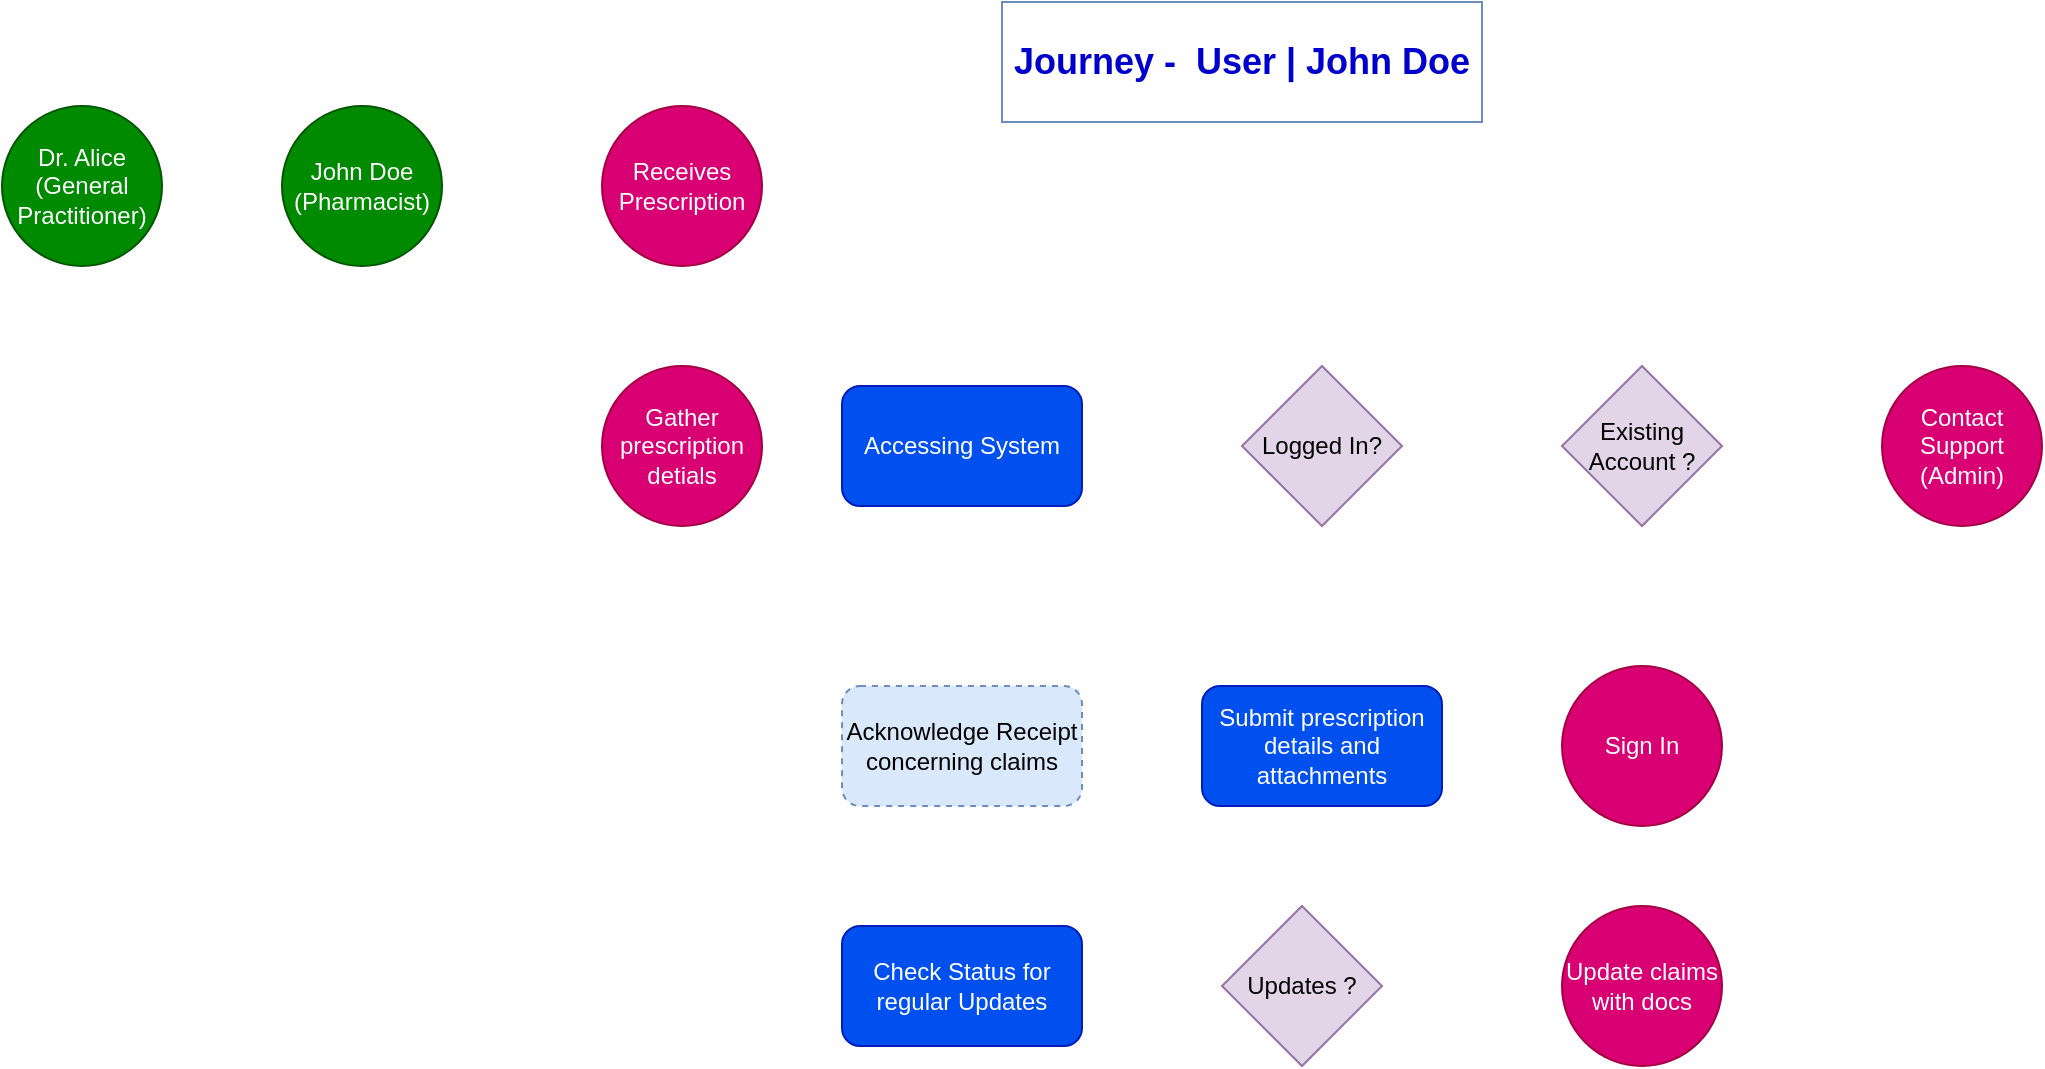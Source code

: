 <mxfile version="24.7.3" type="github">
  <diagram name="Page-1" id="c7558073-3199-34d8-9f00-42111426c3f3">
    <mxGraphModel dx="11626" dy="11400" grid="1" gridSize="10" guides="1" tooltips="1" connect="1" arrows="1" fold="1" page="1" pageScale="1" pageWidth="1169" pageHeight="827" background="none" math="0" shadow="0">
      <root>
        <mxCell id="0" />
        <mxCell id="1" parent="0" />
        <mxCell id="X9ass70m3cK7fkNfl3eS-96" value="&lt;b&gt;&lt;font style=&quot;font-size: 18px;&quot; color=&quot;#0000cc&quot;&gt;Journey -&amp;nbsp; User | John Doe&lt;/font&gt;&lt;/b&gt;" style="text;html=1;align=center;verticalAlign=middle;whiteSpace=wrap;rounded=0;fillColor=none;strokeColor=#6c8ebf;" parent="1" vertex="1">
          <mxGeometry x="-10000" y="-10732" width="240" height="60" as="geometry" />
        </mxCell>
        <mxCell id="X9ass70m3cK7fkNfl3eS-97" value="&lt;div style=&quot;&quot;&gt;&lt;span style=&quot;background-color: initial;&quot;&gt;John Doe (Pharmacist)&lt;/span&gt;&lt;/div&gt;" style="ellipse;whiteSpace=wrap;html=1;aspect=fixed;fillColor=#008a00;strokeColor=#005700;fontColor=#ffffff;align=center;" parent="1" vertex="1">
          <mxGeometry x="-10360" y="-10680" width="80" height="80" as="geometry" />
        </mxCell>
        <mxCell id="weAqaZ1hDL-OeumKPV3R-1" value="&lt;div style=&quot;&quot;&gt;&lt;span style=&quot;background-color: initial;&quot;&gt;Dr. Alice (General Practitioner)&lt;/span&gt;&lt;/div&gt;" style="ellipse;whiteSpace=wrap;html=1;aspect=fixed;fillColor=#008a00;strokeColor=#005700;fontColor=#ffffff;align=center;" vertex="1" parent="1">
          <mxGeometry x="-10500" y="-10680" width="80" height="80" as="geometry" />
        </mxCell>
        <mxCell id="weAqaZ1hDL-OeumKPV3R-2" value="Receives Prescription" style="ellipse;whiteSpace=wrap;html=1;aspect=fixed;fillColor=#d80073;strokeColor=#A50040;fontColor=#ffffff;" vertex="1" parent="1">
          <mxGeometry x="-10200" y="-10680" width="80" height="80" as="geometry" />
        </mxCell>
        <mxCell id="weAqaZ1hDL-OeumKPV3R-3" value="Gather prescription detials" style="ellipse;whiteSpace=wrap;html=1;aspect=fixed;fillColor=#d80073;strokeColor=#A50040;fontColor=#ffffff;" vertex="1" parent="1">
          <mxGeometry x="-10200" y="-10550" width="80" height="80" as="geometry" />
        </mxCell>
        <mxCell id="weAqaZ1hDL-OeumKPV3R-4" value="Accessing System" style="rounded=1;whiteSpace=wrap;html=1;fillColor=#0050ef;fontColor=#ffffff;strokeColor=#001DBC;" vertex="1" parent="1">
          <mxGeometry x="-10080" y="-10540" width="120" height="60" as="geometry" />
        </mxCell>
        <mxCell id="weAqaZ1hDL-OeumKPV3R-5" value="Logged In?" style="rhombus;whiteSpace=wrap;html=1;fillColor=#e1d5e7;strokeColor=#9673a6;" vertex="1" parent="1">
          <mxGeometry x="-9880" y="-10550" width="80" height="80" as="geometry" />
        </mxCell>
        <mxCell id="weAqaZ1hDL-OeumKPV3R-6" value="Existing Account ?" style="rhombus;whiteSpace=wrap;html=1;fillColor=#e1d5e7;strokeColor=#9673a6;" vertex="1" parent="1">
          <mxGeometry x="-9720" y="-10550" width="80" height="80" as="geometry" />
        </mxCell>
        <mxCell id="weAqaZ1hDL-OeumKPV3R-7" value="Contact Support (Admin)" style="ellipse;whiteSpace=wrap;html=1;aspect=fixed;fillColor=#d80073;strokeColor=#A50040;fontColor=#ffffff;" vertex="1" parent="1">
          <mxGeometry x="-9560" y="-10550" width="80" height="80" as="geometry" />
        </mxCell>
        <mxCell id="weAqaZ1hDL-OeumKPV3R-8" value="Sign In" style="ellipse;whiteSpace=wrap;html=1;aspect=fixed;fillColor=#d80073;strokeColor=#A50040;fontColor=#ffffff;" vertex="1" parent="1">
          <mxGeometry x="-9720" y="-10400" width="80" height="80" as="geometry" />
        </mxCell>
        <mxCell id="weAqaZ1hDL-OeumKPV3R-9" value="Submit prescription details and attachments" style="rounded=1;whiteSpace=wrap;html=1;fillColor=#0050ef;fontColor=#ffffff;strokeColor=#001DBC;" vertex="1" parent="1">
          <mxGeometry x="-9900" y="-10390" width="120" height="60" as="geometry" />
        </mxCell>
        <mxCell id="weAqaZ1hDL-OeumKPV3R-10" value="Acknowledge Receipt concerning claims" style="rounded=1;whiteSpace=wrap;html=1;fillColor=#dae8fc;strokeColor=#6c8ebf;dashed=1;" vertex="1" parent="1">
          <mxGeometry x="-10080" y="-10390" width="120" height="60" as="geometry" />
        </mxCell>
        <mxCell id="weAqaZ1hDL-OeumKPV3R-11" value="Check Status for regular Updates" style="rounded=1;whiteSpace=wrap;html=1;fillColor=#0050ef;fontColor=#ffffff;strokeColor=#001DBC;" vertex="1" parent="1">
          <mxGeometry x="-10080" y="-10270" width="120" height="60" as="geometry" />
        </mxCell>
        <mxCell id="weAqaZ1hDL-OeumKPV3R-12" value="Updates ?" style="rhombus;whiteSpace=wrap;html=1;fillColor=#e1d5e7;strokeColor=#9673a6;" vertex="1" parent="1">
          <mxGeometry x="-9890" y="-10280" width="80" height="80" as="geometry" />
        </mxCell>
        <mxCell id="weAqaZ1hDL-OeumKPV3R-13" value="Update claims with docs" style="ellipse;whiteSpace=wrap;html=1;aspect=fixed;fillColor=#d80073;strokeColor=#A50040;fontColor=#ffffff;" vertex="1" parent="1">
          <mxGeometry x="-9720" y="-10280" width="80" height="80" as="geometry" />
        </mxCell>
      </root>
    </mxGraphModel>
  </diagram>
</mxfile>
